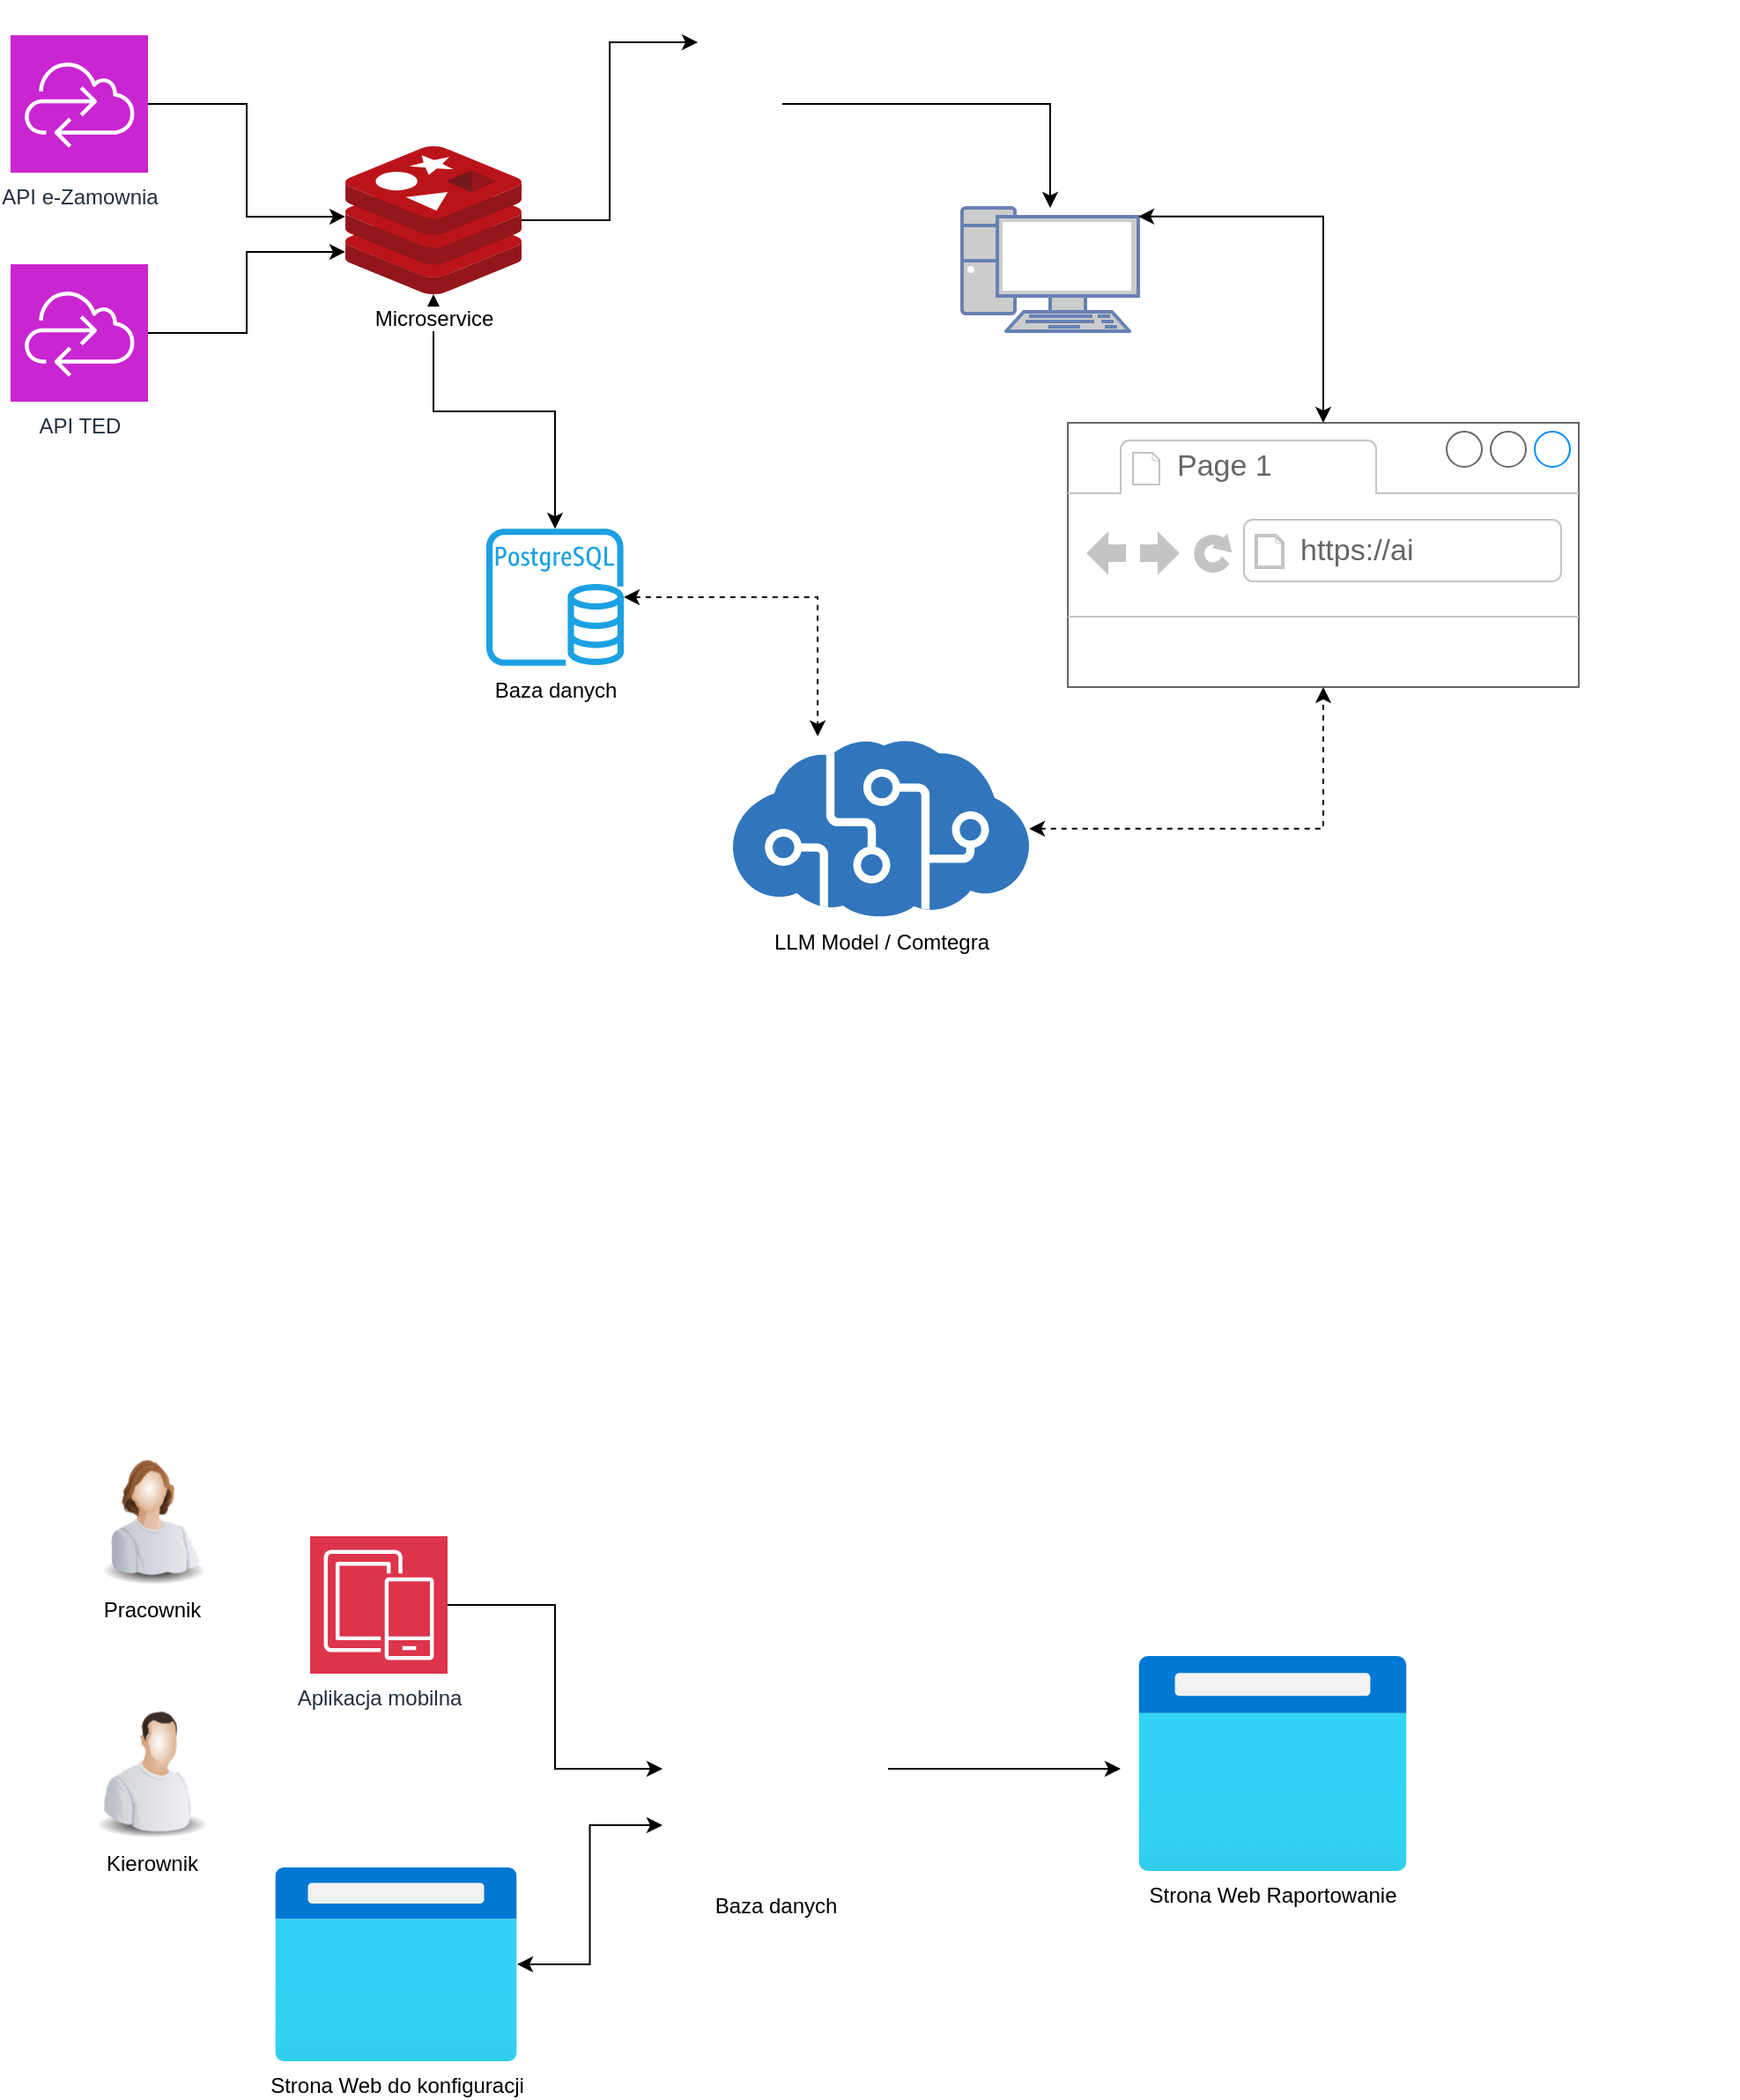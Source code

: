 <mxfile version="24.6.2" type="github">
  <diagram name="Strona-1" id="fkA9MaTeWYb2Ou95fFQS">
    <mxGraphModel dx="1434" dy="738" grid="1" gridSize="10" guides="1" tooltips="1" connect="1" arrows="1" fold="1" page="1" pageScale="1" pageWidth="3300" pageHeight="2339" math="0" shadow="0">
      <root>
        <mxCell id="0" />
        <mxCell id="1" parent="0" />
        <mxCell id="58RTIar0NO0fO0vXAha4-1" value="API TED" style="sketch=0;points=[[0,0,0],[0.25,0,0],[0.5,0,0],[0.75,0,0],[1,0,0],[0,1,0],[0.25,1,0],[0.5,1,0],[0.75,1,0],[1,1,0],[0,0.25,0],[0,0.5,0],[0,0.75,0],[1,0.25,0],[1,0.5,0],[1,0.75,0]];outlineConnect=0;fontColor=#232F3E;fillColor=#C925D1;strokeColor=#ffffff;dashed=0;verticalLabelPosition=bottom;verticalAlign=top;align=center;html=1;fontSize=12;fontStyle=0;aspect=fixed;shape=mxgraph.aws4.resourceIcon;resIcon=mxgraph.aws4.cloud_control_api;" vertex="1" parent="1">
          <mxGeometry x="120" y="340" width="78" height="78" as="geometry" />
        </mxCell>
        <mxCell id="58RTIar0NO0fO0vXAha4-2" value="API e-Zamownia" style="sketch=0;points=[[0,0,0],[0.25,0,0],[0.5,0,0],[0.75,0,0],[1,0,0],[0,1,0],[0.25,1,0],[0.5,1,0],[0.75,1,0],[1,1,0],[0,0.25,0],[0,0.5,0],[0,0.75,0],[1,0.25,0],[1,0.5,0],[1,0.75,0]];outlineConnect=0;fontColor=#232F3E;fillColor=#C925D1;strokeColor=#ffffff;dashed=0;verticalLabelPosition=bottom;verticalAlign=top;align=center;html=1;fontSize=12;fontStyle=0;aspect=fixed;shape=mxgraph.aws4.resourceIcon;resIcon=mxgraph.aws4.cloud_control_api;" vertex="1" parent="1">
          <mxGeometry x="120" y="210" width="78" height="78" as="geometry" />
        </mxCell>
        <mxCell id="58RTIar0NO0fO0vXAha4-9" style="edgeStyle=orthogonalEdgeStyle;rounded=0;orthogonalLoop=1;jettySize=auto;html=1;entryX=0;entryY=0.5;entryDx=0;entryDy=0;" edge="1" parent="1" source="58RTIar0NO0fO0vXAha4-3" target="58RTIar0NO0fO0vXAha4-6">
          <mxGeometry relative="1" as="geometry" />
        </mxCell>
        <mxCell id="58RTIar0NO0fO0vXAha4-13" style="edgeStyle=orthogonalEdgeStyle;rounded=0;orthogonalLoop=1;jettySize=auto;html=1;startArrow=classic;startFill=1;" edge="1" parent="1" source="58RTIar0NO0fO0vXAha4-3" target="58RTIar0NO0fO0vXAha4-11">
          <mxGeometry relative="1" as="geometry" />
        </mxCell>
        <mxCell id="58RTIar0NO0fO0vXAha4-3" value="Microservice" style="image;sketch=0;aspect=fixed;html=1;points=[];align=center;fontSize=12;image=img/lib/mscae/Cache_Redis_Product.svg;" vertex="1" parent="1">
          <mxGeometry x="310" y="273" width="100" height="84" as="geometry" />
        </mxCell>
        <mxCell id="58RTIar0NO0fO0vXAha4-4" style="edgeStyle=orthogonalEdgeStyle;rounded=0;orthogonalLoop=1;jettySize=auto;html=1;exitX=1;exitY=0.5;exitDx=0;exitDy=0;exitPerimeter=0;entryX=0;entryY=0.476;entryDx=0;entryDy=0;entryPerimeter=0;" edge="1" parent="1" source="58RTIar0NO0fO0vXAha4-2" target="58RTIar0NO0fO0vXAha4-3">
          <mxGeometry relative="1" as="geometry" />
        </mxCell>
        <mxCell id="58RTIar0NO0fO0vXAha4-5" style="edgeStyle=orthogonalEdgeStyle;rounded=0;orthogonalLoop=1;jettySize=auto;html=1;entryX=0;entryY=0.714;entryDx=0;entryDy=0;entryPerimeter=0;" edge="1" parent="1" source="58RTIar0NO0fO0vXAha4-1" target="58RTIar0NO0fO0vXAha4-3">
          <mxGeometry relative="1" as="geometry" />
        </mxCell>
        <mxCell id="58RTIar0NO0fO0vXAha4-6" value="" style="shape=image;html=1;verticalAlign=top;verticalLabelPosition=bottom;labelBackgroundColor=#ffffff;imageAspect=0;aspect=fixed;image=https://cdn3.iconfinder.com/data/icons/document-icons-2/30/647702-excel-128.png" vertex="1" parent="1">
          <mxGeometry x="510" y="190" width="48" height="48" as="geometry" />
        </mxCell>
        <mxCell id="58RTIar0NO0fO0vXAha4-15" style="edgeStyle=orthogonalEdgeStyle;rounded=0;orthogonalLoop=1;jettySize=auto;html=1;" edge="1" parent="1" source="58RTIar0NO0fO0vXAha4-7" target="58RTIar0NO0fO0vXAha4-14">
          <mxGeometry relative="1" as="geometry" />
        </mxCell>
        <mxCell id="58RTIar0NO0fO0vXAha4-7" value="" style="shape=image;html=1;verticalAlign=top;verticalLabelPosition=bottom;labelBackgroundColor=#ffffff;imageAspect=0;aspect=fixed;image=https://cdn3.iconfinder.com/data/icons/document-icons-2/30/647702-excel-128.png" vertex="1" parent="1">
          <mxGeometry x="510" y="225" width="48" height="48" as="geometry" />
        </mxCell>
        <mxCell id="58RTIar0NO0fO0vXAha4-8" value="" style="shape=image;html=1;verticalAlign=top;verticalLabelPosition=bottom;labelBackgroundColor=#ffffff;imageAspect=0;aspect=fixed;image=https://cdn3.iconfinder.com/data/icons/document-icons-2/30/647702-excel-128.png" vertex="1" parent="1">
          <mxGeometry x="510" y="260" width="48" height="48" as="geometry" />
        </mxCell>
        <mxCell id="58RTIar0NO0fO0vXAha4-11" value="&lt;font color=&quot;#050505&quot;&gt;Baza danych&lt;/font&gt;" style="sketch=0;outlineConnect=0;fillColor=#1ba1e2;strokeColor=#006EAF;dashed=0;verticalLabelPosition=bottom;verticalAlign=top;align=center;html=1;fontSize=12;fontStyle=0;aspect=fixed;pointerEvents=1;shape=mxgraph.aws4.rds_postgresql_instance;fontColor=#ffffff;" vertex="1" parent="1">
          <mxGeometry x="390" y="490" width="78" height="78" as="geometry" />
        </mxCell>
        <mxCell id="58RTIar0NO0fO0vXAha4-14" value="" style="fontColor=#0066CC;verticalAlign=top;verticalLabelPosition=bottom;labelPosition=center;align=center;html=1;outlineConnect=0;fillColor=#CCCCCC;strokeColor=#6881B3;gradientColor=none;gradientDirection=north;strokeWidth=2;shape=mxgraph.networks.pc;" vertex="1" parent="1">
          <mxGeometry x="660" y="308" width="100" height="70" as="geometry" />
        </mxCell>
        <mxCell id="58RTIar0NO0fO0vXAha4-16" value="" style="strokeWidth=1;shadow=0;dashed=0;align=center;html=1;shape=mxgraph.mockup.containers.browserWindow;rSize=0;strokeColor=#666666;strokeColor2=#008cff;strokeColor3=#c4c4c4;mainText=,;recursiveResize=0;" vertex="1" parent="1">
          <mxGeometry x="720" y="430" width="290" height="150" as="geometry" />
        </mxCell>
        <mxCell id="58RTIar0NO0fO0vXAha4-17" value="Page 1" style="strokeWidth=1;shadow=0;dashed=0;align=center;html=1;shape=mxgraph.mockup.containers.anchor;fontSize=17;fontColor=#666666;align=left;whiteSpace=wrap;" vertex="1" parent="58RTIar0NO0fO0vXAha4-16">
          <mxGeometry x="60" y="12" width="110" height="26" as="geometry" />
        </mxCell>
        <mxCell id="58RTIar0NO0fO0vXAha4-18" value="https://ai" style="strokeWidth=1;shadow=0;dashed=0;align=center;html=1;shape=mxgraph.mockup.containers.anchor;rSize=0;fontSize=17;fontColor=#666666;align=left;" vertex="1" parent="58RTIar0NO0fO0vXAha4-16">
          <mxGeometry x="130" y="60" width="250" height="26" as="geometry" />
        </mxCell>
        <mxCell id="58RTIar0NO0fO0vXAha4-19" style="edgeStyle=orthogonalEdgeStyle;rounded=0;orthogonalLoop=1;jettySize=auto;html=1;entryX=1;entryY=0.07;entryDx=0;entryDy=0;entryPerimeter=0;startArrow=classic;startFill=1;" edge="1" parent="1" source="58RTIar0NO0fO0vXAha4-16" target="58RTIar0NO0fO0vXAha4-14">
          <mxGeometry relative="1" as="geometry" />
        </mxCell>
        <mxCell id="58RTIar0NO0fO0vXAha4-21" style="edgeStyle=orthogonalEdgeStyle;rounded=0;orthogonalLoop=1;jettySize=auto;html=1;startArrow=classic;startFill=1;dashed=1;" edge="1" parent="1" source="58RTIar0NO0fO0vXAha4-20" target="58RTIar0NO0fO0vXAha4-16">
          <mxGeometry relative="1" as="geometry" />
        </mxCell>
        <mxCell id="58RTIar0NO0fO0vXAha4-20" value="LLM Model / Comtegra" style="image;sketch=0;aspect=fixed;html=1;points=[];align=center;fontSize=12;image=img/lib/mscae/Cognitive_Services.svg;" vertex="1" parent="1">
          <mxGeometry x="530" y="610" width="168" height="100.8" as="geometry" />
        </mxCell>
        <mxCell id="58RTIar0NO0fO0vXAha4-22" style="edgeStyle=orthogonalEdgeStyle;rounded=0;orthogonalLoop=1;jettySize=auto;html=1;entryX=0.286;entryY=-0.02;entryDx=0;entryDy=0;entryPerimeter=0;dashed=1;startArrow=classic;startFill=1;" edge="1" parent="1" source="58RTIar0NO0fO0vXAha4-11" target="58RTIar0NO0fO0vXAha4-20">
          <mxGeometry relative="1" as="geometry" />
        </mxCell>
        <mxCell id="58RTIar0NO0fO0vXAha4-35" style="edgeStyle=orthogonalEdgeStyle;rounded=0;orthogonalLoop=1;jettySize=auto;html=1;" edge="1" parent="1" source="58RTIar0NO0fO0vXAha4-24">
          <mxGeometry relative="1" as="geometry">
            <mxPoint x="750" y="1194" as="targetPoint" />
          </mxGeometry>
        </mxCell>
        <mxCell id="58RTIar0NO0fO0vXAha4-24" value="Baza danych" style="shape=image;html=1;verticalAlign=top;verticalLabelPosition=bottom;labelBackgroundColor=#ffffff;imageAspect=0;aspect=fixed;image=https://cdn2.iconfinder.com/data/icons/whcompare-isometric-web-hosting-servers/50/database-128.png" vertex="1" parent="1">
          <mxGeometry x="490" y="1130" width="128" height="128" as="geometry" />
        </mxCell>
        <mxCell id="58RTIar0NO0fO0vXAha4-30" style="edgeStyle=orthogonalEdgeStyle;rounded=0;orthogonalLoop=1;jettySize=auto;html=1;" edge="1" parent="1" source="58RTIar0NO0fO0vXAha4-28" target="58RTIar0NO0fO0vXAha4-24">
          <mxGeometry relative="1" as="geometry" />
        </mxCell>
        <mxCell id="58RTIar0NO0fO0vXAha4-28" value="Aplikacja mobilna" style="sketch=0;points=[[0,0,0],[0.25,0,0],[0.5,0,0],[0.75,0,0],[1,0,0],[0,1,0],[0.25,1,0],[0.5,1,0],[0.75,1,0],[1,1,0],[0,0.25,0],[0,0.5,0],[0,0.75,0],[1,0.25,0],[1,0.5,0],[1,0.75,0]];outlineConnect=0;fontColor=#232F3E;fillColor=#DD344C;strokeColor=#ffffff;dashed=0;verticalLabelPosition=bottom;verticalAlign=top;align=center;html=1;fontSize=12;fontStyle=0;aspect=fixed;shape=mxgraph.aws4.resourceIcon;resIcon=mxgraph.aws4.mobile;" vertex="1" parent="1">
          <mxGeometry x="290" y="1062" width="78" height="78" as="geometry" />
        </mxCell>
        <mxCell id="58RTIar0NO0fO0vXAha4-29" style="edgeStyle=orthogonalEdgeStyle;rounded=0;orthogonalLoop=1;jettySize=auto;html=1;exitX=0.5;exitY=1;exitDx=0;exitDy=0;exitPerimeter=0;" edge="1" parent="1" source="58RTIar0NO0fO0vXAha4-28" target="58RTIar0NO0fO0vXAha4-28">
          <mxGeometry relative="1" as="geometry" />
        </mxCell>
        <mxCell id="58RTIar0NO0fO0vXAha4-31" value="Pracownik" style="image;html=1;image=img/lib/clip_art/people/Worker_Woman_128x128.png" vertex="1" parent="1">
          <mxGeometry x="160" y="1010" width="80" height="80" as="geometry" />
        </mxCell>
        <mxCell id="58RTIar0NO0fO0vXAha4-33" style="edgeStyle=orthogonalEdgeStyle;rounded=0;orthogonalLoop=1;jettySize=auto;html=1;entryX=0;entryY=0.75;entryDx=0;entryDy=0;startArrow=classic;startFill=1;" edge="1" parent="1" source="58RTIar0NO0fO0vXAha4-32" target="58RTIar0NO0fO0vXAha4-24">
          <mxGeometry relative="1" as="geometry" />
        </mxCell>
        <mxCell id="58RTIar0NO0fO0vXAha4-32" value="Strona Web do konfiguracji" style="image;aspect=fixed;html=1;points=[];align=center;fontSize=12;image=img/lib/azure2/general/Browser.svg;" vertex="1" parent="1">
          <mxGeometry x="270" y="1250" width="137.5" height="110" as="geometry" />
        </mxCell>
        <mxCell id="58RTIar0NO0fO0vXAha4-34" value="Strona Web Raportowanie" style="image;aspect=fixed;html=1;points=[];align=center;fontSize=12;image=img/lib/azure2/general/Browser.svg;" vertex="1" parent="1">
          <mxGeometry x="760" y="1130" width="152.5" height="122" as="geometry" />
        </mxCell>
        <mxCell id="58RTIar0NO0fO0vXAha4-36" value="Kierownik" style="image;html=1;image=img/lib/clip_art/people/Worker_Man_128x128.png" vertex="1" parent="1">
          <mxGeometry x="160" y="1154" width="80" height="80" as="geometry" />
        </mxCell>
      </root>
    </mxGraphModel>
  </diagram>
</mxfile>

